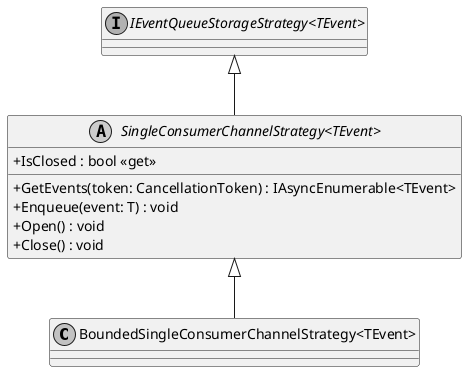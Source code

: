 @startuml
skinparam monochrome true
skinparam classAttributeIconSize 0

!startsub default
class "BoundedSingleConsumerChannelStrategy<TEvent>" {

}
abstract class "SingleConsumerChannelStrategy<TEvent>" {
    + IsClosed : bool <<get>>
    + GetEvents(token: CancellationToken) : IAsyncEnumerable<TEvent>
    + Enqueue(event: T) : void
    + Open() : void
    + Close() : void
}
interface "IEventQueueStorageStrategy<TEvent>"
"IEventQueueStorageStrategy<TEvent>" <|-- "SingleConsumerChannelStrategy<TEvent>"
"SingleConsumerChannelStrategy<TEvent>" <|-- "BoundedSingleConsumerChannelStrategy<TEvent>"
!endsub
@enduml